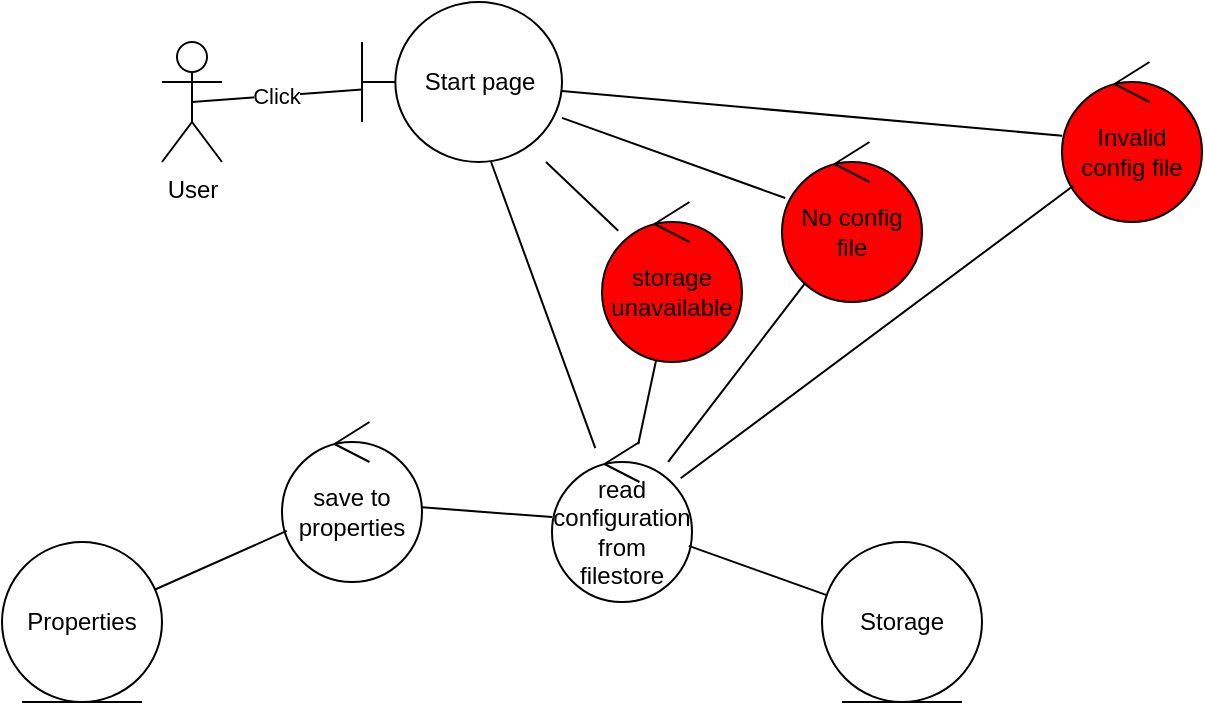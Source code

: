 <mxfile version="12.7.2" type="device"><diagram id="8jXLojxy2FijZEmcbR6y" name="Page-1"><mxGraphModel dx="1612" dy="769" grid="1" gridSize="10" guides="1" tooltips="1" connect="1" arrows="1" fold="1" page="1" pageScale="1" pageWidth="1169" pageHeight="827" math="0" shadow="0"><root><mxCell id="0"/><mxCell id="1" parent="0"/><mxCell id="iPO4pMVoaCJspU5LkBcY-221" value="User" style="shape=umlActor;verticalLabelPosition=bottom;labelBackgroundColor=#ffffff;verticalAlign=top;html=1;" vertex="1" parent="1"><mxGeometry x="210" y="150" width="30" height="60" as="geometry"/></mxCell><mxCell id="iPO4pMVoaCJspU5LkBcY-222" value="Start page" style="shape=umlBoundary;whiteSpace=wrap;html=1;labelBackgroundColor=none;fillColor=#FFFFFF;" vertex="1" parent="1"><mxGeometry x="310" y="130" width="100" height="80" as="geometry"/></mxCell><mxCell id="iPO4pMVoaCJspU5LkBcY-223" value="Click" style="endArrow=none;html=1;exitX=0.5;exitY=0.5;exitDx=0;exitDy=0;exitPerimeter=0;" edge="1" parent="1" source="iPO4pMVoaCJspU5LkBcY-221" target="iPO4pMVoaCJspU5LkBcY-222"><mxGeometry relative="1" as="geometry"><mxPoint x="325" y="180" as="sourcePoint"/><mxPoint x="470" y="232.051" as="targetPoint"/></mxGeometry></mxCell><mxCell id="iPO4pMVoaCJspU5LkBcY-232" value="read configuration from filestore" style="ellipse;shape=umlControl;whiteSpace=wrap;html=1;" vertex="1" parent="1"><mxGeometry x="405" y="350" width="70" height="80" as="geometry"/></mxCell><mxCell id="iPO4pMVoaCJspU5LkBcY-234" value="" style="endArrow=none;html=1;" edge="1" parent="1" source="iPO4pMVoaCJspU5LkBcY-235" target="iPO4pMVoaCJspU5LkBcY-232"><mxGeometry relative="1" as="geometry"><mxPoint x="505.444" y="343.071" as="sourcePoint"/><mxPoint x="590.265" y="526.155" as="targetPoint"/></mxGeometry></mxCell><mxCell id="iPO4pMVoaCJspU5LkBcY-235" value="&lt;div&gt;Storage&lt;/div&gt;" style="ellipse;shape=umlEntity;whiteSpace=wrap;html=1;labelBackgroundColor=none;fillColor=#FFFFFF;" vertex="1" parent="1"><mxGeometry x="540" y="400" width="80" height="80" as="geometry"/></mxCell><mxCell id="iPO4pMVoaCJspU5LkBcY-236" value="Properties" style="ellipse;shape=umlEntity;whiteSpace=wrap;html=1;labelBackgroundColor=none;fillColor=#FFFFFF;" vertex="1" parent="1"><mxGeometry x="130" y="400" width="80" height="80" as="geometry"/></mxCell><mxCell id="iPO4pMVoaCJspU5LkBcY-240" value="storage unavailable" style="ellipse;shape=umlControl;whiteSpace=wrap;html=1;fillColor=#FF0000;" vertex="1" parent="1"><mxGeometry x="430" y="230" width="70" height="80" as="geometry"/></mxCell><mxCell id="iPO4pMVoaCJspU5LkBcY-241" value="" style="endArrow=none;html=1;" edge="1" parent="1" source="iPO4pMVoaCJspU5LkBcY-240" target="iPO4pMVoaCJspU5LkBcY-232"><mxGeometry relative="1" as="geometry"><mxPoint x="540.081" y="407.46" as="sourcePoint"/><mxPoint x="469.936" y="402.409" as="targetPoint"/></mxGeometry></mxCell><mxCell id="iPO4pMVoaCJspU5LkBcY-247" value="save to properties" style="ellipse;shape=umlControl;whiteSpace=wrap;html=1;" vertex="1" parent="1"><mxGeometry x="270" y="340" width="70" height="80" as="geometry"/></mxCell><mxCell id="iPO4pMVoaCJspU5LkBcY-248" value="" style="endArrow=none;html=1;" edge="1" parent="1" source="iPO4pMVoaCJspU5LkBcY-247" target="iPO4pMVoaCJspU5LkBcY-236"><mxGeometry relative="1" as="geometry"><mxPoint x="552.346" y="436.502" as="sourcePoint"/><mxPoint x="483.407" y="411.931" as="targetPoint"/></mxGeometry></mxCell><mxCell id="iPO4pMVoaCJspU5LkBcY-249" value="" style="endArrow=none;html=1;" edge="1" parent="1" source="iPO4pMVoaCJspU5LkBcY-232" target="iPO4pMVoaCJspU5LkBcY-247"><mxGeometry relative="1" as="geometry"><mxPoint x="282.325" y="404.337" as="sourcePoint"/><mxPoint x="216.552" y="433.754" as="targetPoint"/></mxGeometry></mxCell><mxCell id="iPO4pMVoaCJspU5LkBcY-250" value="" style="endArrow=none;html=1;" edge="1" parent="1" source="iPO4pMVoaCJspU5LkBcY-232" target="iPO4pMVoaCJspU5LkBcY-222"><mxGeometry relative="1" as="geometry"><mxPoint x="415.065" y="397.555" as="sourcePoint"/><mxPoint x="349.927" y="392.587" as="targetPoint"/></mxGeometry></mxCell><mxCell id="iPO4pMVoaCJspU5LkBcY-251" value="" style="endArrow=none;html=1;" edge="1" parent="1" source="iPO4pMVoaCJspU5LkBcY-240" target="iPO4pMVoaCJspU5LkBcY-222"><mxGeometry relative="1" as="geometry"><mxPoint x="545.338" y="331.232" as="sourcePoint"/><mxPoint x="479.613" y="378.678" as="targetPoint"/></mxGeometry></mxCell><mxCell id="iPO4pMVoaCJspU5LkBcY-252" value="No config file" style="ellipse;shape=umlControl;whiteSpace=wrap;html=1;fillColor=#FF0000;" vertex="1" parent="1"><mxGeometry x="520" y="200" width="70" height="80" as="geometry"/></mxCell><mxCell id="iPO4pMVoaCJspU5LkBcY-253" value="" style="endArrow=none;html=1;" edge="1" parent="1" source="iPO4pMVoaCJspU5LkBcY-252" target="iPO4pMVoaCJspU5LkBcY-232"><mxGeometry relative="1" as="geometry"><mxPoint x="513.049" y="311.156" as="sourcePoint"/><mxPoint x="472.022" y="368.91" as="targetPoint"/></mxGeometry></mxCell><mxCell id="iPO4pMVoaCJspU5LkBcY-254" value="" style="endArrow=none;html=1;" edge="1" parent="1" source="iPO4pMVoaCJspU5LkBcY-222" target="iPO4pMVoaCJspU5LkBcY-252"><mxGeometry relative="1" as="geometry"><mxPoint x="624.967" y="280.54" as="sourcePoint"/><mxPoint x="480.045" y="379.482" as="targetPoint"/></mxGeometry></mxCell><mxCell id="iPO4pMVoaCJspU5LkBcY-255" value="Invalid config file" style="ellipse;shape=umlControl;whiteSpace=wrap;html=1;fillColor=#FF0000;" vertex="1" parent="1"><mxGeometry x="660" y="160" width="70" height="80" as="geometry"/></mxCell><mxCell id="iPO4pMVoaCJspU5LkBcY-257" value="" style="endArrow=none;html=1;" edge="1" parent="1" source="iPO4pMVoaCJspU5LkBcY-255" target="iPO4pMVoaCJspU5LkBcY-232"><mxGeometry relative="1" as="geometry"><mxPoint x="541.968" y="280.119" as="sourcePoint"/><mxPoint x="473.065" y="369.915" as="targetPoint"/></mxGeometry></mxCell><mxCell id="iPO4pMVoaCJspU5LkBcY-258" value="" style="endArrow=none;html=1;" edge="1" parent="1" source="iPO4pMVoaCJspU5LkBcY-255" target="iPO4pMVoaCJspU5LkBcY-222"><mxGeometry relative="1" as="geometry"><mxPoint x="656.396" y="233.05" as="sourcePoint"/><mxPoint x="478.573" y="376.899" as="targetPoint"/></mxGeometry></mxCell></root></mxGraphModel></diagram></mxfile>